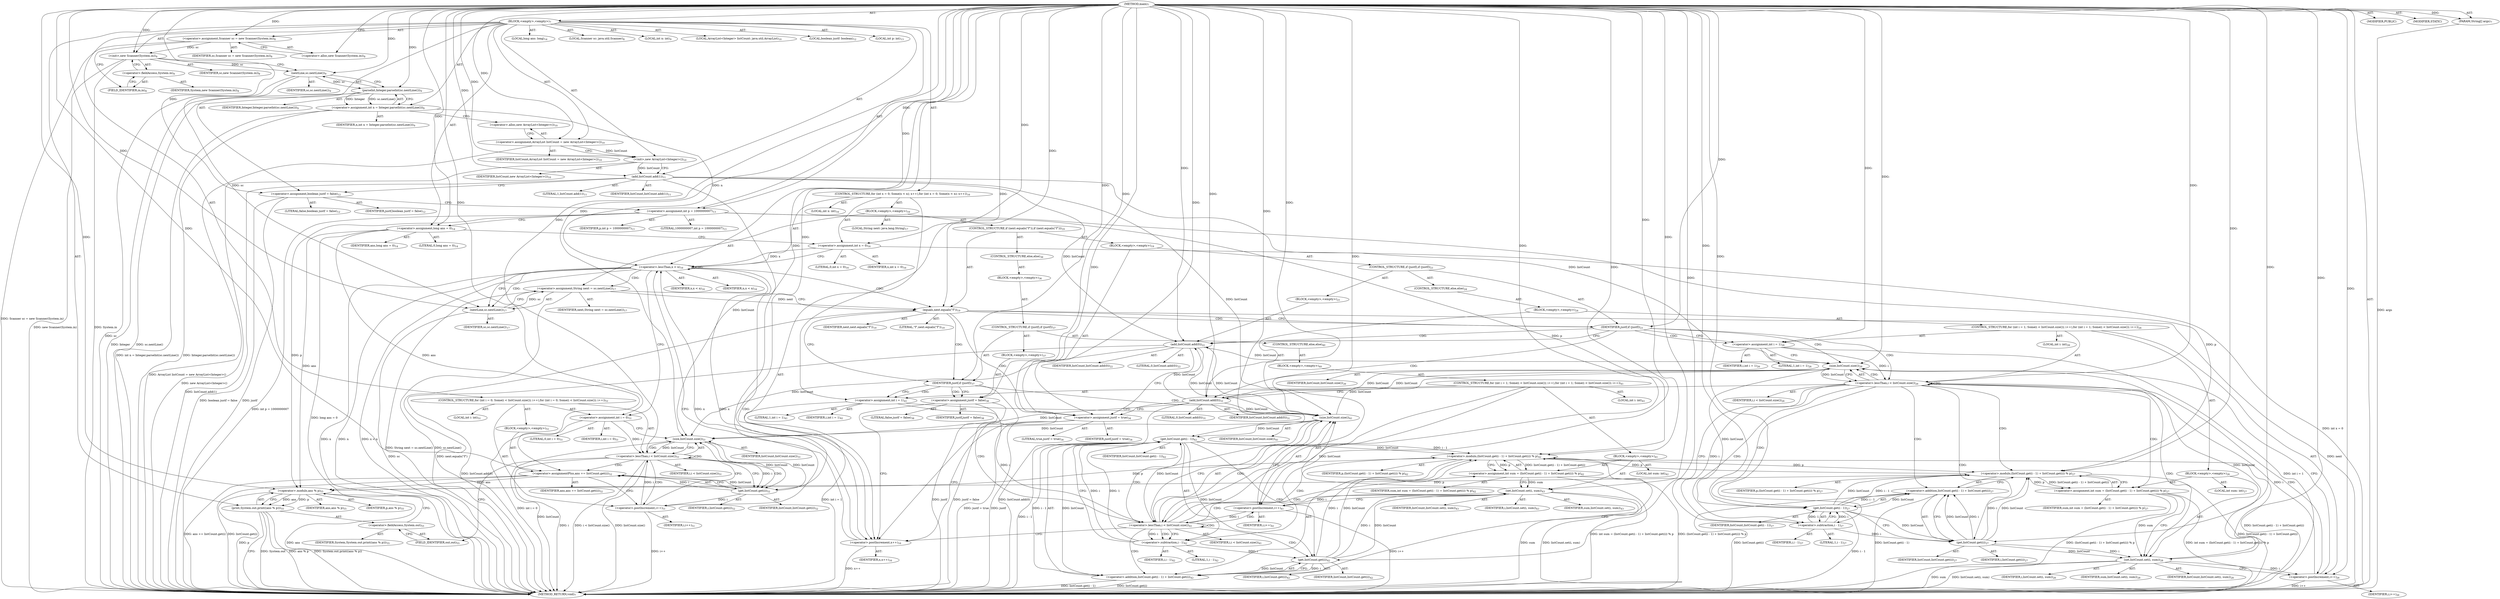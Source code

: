 digraph "main" {  
"21" [label = <(METHOD,main)<SUB>7</SUB>> ]
"22" [label = <(PARAM,String[] args)<SUB>7</SUB>> ]
"23" [label = <(BLOCK,&lt;empty&gt;,&lt;empty&gt;)<SUB>7</SUB>> ]
"4" [label = <(LOCAL,Scanner sc: java.util.Scanner)<SUB>8</SUB>> ]
"24" [label = <(&lt;operator&gt;.assignment,Scanner sc = new Scanner(System.in))<SUB>8</SUB>> ]
"25" [label = <(IDENTIFIER,sc,Scanner sc = new Scanner(System.in))<SUB>8</SUB>> ]
"26" [label = <(&lt;operator&gt;.alloc,new Scanner(System.in))<SUB>8</SUB>> ]
"27" [label = <(&lt;init&gt;,new Scanner(System.in))<SUB>8</SUB>> ]
"3" [label = <(IDENTIFIER,sc,new Scanner(System.in))<SUB>8</SUB>> ]
"28" [label = <(&lt;operator&gt;.fieldAccess,System.in)<SUB>8</SUB>> ]
"29" [label = <(IDENTIFIER,System,new Scanner(System.in))<SUB>8</SUB>> ]
"30" [label = <(FIELD_IDENTIFIER,in,in)<SUB>8</SUB>> ]
"31" [label = <(LOCAL,int n: int)<SUB>9</SUB>> ]
"32" [label = <(&lt;operator&gt;.assignment,int n = Integer.parseInt(sc.nextLine()))<SUB>9</SUB>> ]
"33" [label = <(IDENTIFIER,n,int n = Integer.parseInt(sc.nextLine()))<SUB>9</SUB>> ]
"34" [label = <(parseInt,Integer.parseInt(sc.nextLine()))<SUB>9</SUB>> ]
"35" [label = <(IDENTIFIER,Integer,Integer.parseInt(sc.nextLine()))<SUB>9</SUB>> ]
"36" [label = <(nextLine,sc.nextLine())<SUB>9</SUB>> ]
"37" [label = <(IDENTIFIER,sc,sc.nextLine())<SUB>9</SUB>> ]
"6" [label = <(LOCAL,ArrayList&lt;Integer&gt; listCount: java.util.ArrayList)<SUB>10</SUB>> ]
"38" [label = <(&lt;operator&gt;.assignment,ArrayList listCount = new ArrayList&lt;Integer&gt;())<SUB>10</SUB>> ]
"39" [label = <(IDENTIFIER,listCount,ArrayList listCount = new ArrayList&lt;Integer&gt;())<SUB>10</SUB>> ]
"40" [label = <(&lt;operator&gt;.alloc,new ArrayList&lt;Integer&gt;())<SUB>10</SUB>> ]
"41" [label = <(&lt;init&gt;,new ArrayList&lt;Integer&gt;())<SUB>10</SUB>> ]
"5" [label = <(IDENTIFIER,listCount,new ArrayList&lt;Integer&gt;())<SUB>10</SUB>> ]
"42" [label = <(add,listCount.add(1))<SUB>11</SUB>> ]
"43" [label = <(IDENTIFIER,listCount,listCount.add(1))<SUB>11</SUB>> ]
"44" [label = <(LITERAL,1,listCount.add(1))<SUB>11</SUB>> ]
"45" [label = <(LOCAL,boolean justf: boolean)<SUB>12</SUB>> ]
"46" [label = <(&lt;operator&gt;.assignment,boolean justf = false)<SUB>12</SUB>> ]
"47" [label = <(IDENTIFIER,justf,boolean justf = false)<SUB>12</SUB>> ]
"48" [label = <(LITERAL,false,boolean justf = false)<SUB>12</SUB>> ]
"49" [label = <(LOCAL,int p: int)<SUB>13</SUB>> ]
"50" [label = <(&lt;operator&gt;.assignment,int p = 1000000007)<SUB>13</SUB>> ]
"51" [label = <(IDENTIFIER,p,int p = 1000000007)<SUB>13</SUB>> ]
"52" [label = <(LITERAL,1000000007,int p = 1000000007)<SUB>13</SUB>> ]
"53" [label = <(LOCAL,long ans: long)<SUB>14</SUB>> ]
"54" [label = <(&lt;operator&gt;.assignment,long ans = 0)<SUB>14</SUB>> ]
"55" [label = <(IDENTIFIER,ans,long ans = 0)<SUB>14</SUB>> ]
"56" [label = <(LITERAL,0,long ans = 0)<SUB>14</SUB>> ]
"57" [label = <(CONTROL_STRUCTURE,for (int x = 0; Some(x &lt; n); x++),for (int x = 0; Some(x &lt; n); x++))<SUB>16</SUB>> ]
"58" [label = <(LOCAL,int x: int)<SUB>16</SUB>> ]
"59" [label = <(&lt;operator&gt;.assignment,int x = 0)<SUB>16</SUB>> ]
"60" [label = <(IDENTIFIER,x,int x = 0)<SUB>16</SUB>> ]
"61" [label = <(LITERAL,0,int x = 0)<SUB>16</SUB>> ]
"62" [label = <(&lt;operator&gt;.lessThan,x &lt; n)<SUB>16</SUB>> ]
"63" [label = <(IDENTIFIER,x,x &lt; n)<SUB>16</SUB>> ]
"64" [label = <(IDENTIFIER,n,x &lt; n)<SUB>16</SUB>> ]
"65" [label = <(&lt;operator&gt;.postIncrement,x++)<SUB>16</SUB>> ]
"66" [label = <(IDENTIFIER,x,x++)<SUB>16</SUB>> ]
"67" [label = <(BLOCK,&lt;empty&gt;,&lt;empty&gt;)<SUB>16</SUB>> ]
"68" [label = <(LOCAL,String next: java.lang.String)<SUB>17</SUB>> ]
"69" [label = <(&lt;operator&gt;.assignment,String next = sc.nextLine())<SUB>17</SUB>> ]
"70" [label = <(IDENTIFIER,next,String next = sc.nextLine())<SUB>17</SUB>> ]
"71" [label = <(nextLine,sc.nextLine())<SUB>17</SUB>> ]
"72" [label = <(IDENTIFIER,sc,sc.nextLine())<SUB>17</SUB>> ]
"73" [label = <(CONTROL_STRUCTURE,if (next.equals(&quot;f&quot;)),if (next.equals(&quot;f&quot;)))<SUB>19</SUB>> ]
"74" [label = <(equals,next.equals(&quot;f&quot;))<SUB>19</SUB>> ]
"75" [label = <(IDENTIFIER,next,next.equals(&quot;f&quot;))<SUB>19</SUB>> ]
"76" [label = <(LITERAL,&quot;f&quot;,next.equals(&quot;f&quot;))<SUB>19</SUB>> ]
"77" [label = <(BLOCK,&lt;empty&gt;,&lt;empty&gt;)<SUB>19</SUB>> ]
"78" [label = <(CONTROL_STRUCTURE,if (justf),if (justf))<SUB>21</SUB>> ]
"79" [label = <(IDENTIFIER,justf,if (justf))<SUB>21</SUB>> ]
"80" [label = <(BLOCK,&lt;empty&gt;,&lt;empty&gt;)<SUB>21</SUB>> ]
"81" [label = <(add,listCount.add(0))<SUB>22</SUB>> ]
"82" [label = <(IDENTIFIER,listCount,listCount.add(0))<SUB>22</SUB>> ]
"83" [label = <(LITERAL,0,listCount.add(0))<SUB>22</SUB>> ]
"84" [label = <(CONTROL_STRUCTURE,else,else)<SUB>24</SUB>> ]
"85" [label = <(BLOCK,&lt;empty&gt;,&lt;empty&gt;)<SUB>24</SUB>> ]
"86" [label = <(CONTROL_STRUCTURE,for (int i = 1; Some(i &lt; listCount.size()); i++),for (int i = 1; Some(i &lt; listCount.size()); i++))<SUB>26</SUB>> ]
"87" [label = <(LOCAL,int i: int)<SUB>26</SUB>> ]
"88" [label = <(&lt;operator&gt;.assignment,int i = 1)<SUB>26</SUB>> ]
"89" [label = <(IDENTIFIER,i,int i = 1)<SUB>26</SUB>> ]
"90" [label = <(LITERAL,1,int i = 1)<SUB>26</SUB>> ]
"91" [label = <(&lt;operator&gt;.lessThan,i &lt; listCount.size())<SUB>26</SUB>> ]
"92" [label = <(IDENTIFIER,i,i &lt; listCount.size())<SUB>26</SUB>> ]
"93" [label = <(size,listCount.size())<SUB>26</SUB>> ]
"94" [label = <(IDENTIFIER,listCount,listCount.size())<SUB>26</SUB>> ]
"95" [label = <(&lt;operator&gt;.postIncrement,i++)<SUB>26</SUB>> ]
"96" [label = <(IDENTIFIER,i,i++)<SUB>26</SUB>> ]
"97" [label = <(BLOCK,&lt;empty&gt;,&lt;empty&gt;)<SUB>26</SUB>> ]
"98" [label = <(LOCAL,int sum: int)<SUB>27</SUB>> ]
"99" [label = <(&lt;operator&gt;.assignment,int sum = (listCount.get(i - 1) + listCount.get(i)) % p)<SUB>27</SUB>> ]
"100" [label = <(IDENTIFIER,sum,int sum = (listCount.get(i - 1) + listCount.get(i)) % p)<SUB>27</SUB>> ]
"101" [label = <(&lt;operator&gt;.modulo,(listCount.get(i - 1) + listCount.get(i)) % p)<SUB>27</SUB>> ]
"102" [label = <(&lt;operator&gt;.addition,listCount.get(i - 1) + listCount.get(i))<SUB>27</SUB>> ]
"103" [label = <(get,listCount.get(i - 1))<SUB>27</SUB>> ]
"104" [label = <(IDENTIFIER,listCount,listCount.get(i - 1))<SUB>27</SUB>> ]
"105" [label = <(&lt;operator&gt;.subtraction,i - 1)<SUB>27</SUB>> ]
"106" [label = <(IDENTIFIER,i,i - 1)<SUB>27</SUB>> ]
"107" [label = <(LITERAL,1,i - 1)<SUB>27</SUB>> ]
"108" [label = <(get,listCount.get(i))<SUB>27</SUB>> ]
"109" [label = <(IDENTIFIER,listCount,listCount.get(i))<SUB>27</SUB>> ]
"110" [label = <(IDENTIFIER,i,listCount.get(i))<SUB>27</SUB>> ]
"111" [label = <(IDENTIFIER,p,(listCount.get(i - 1) + listCount.get(i)) % p)<SUB>27</SUB>> ]
"112" [label = <(set,listCount.set(i, sum))<SUB>28</SUB>> ]
"113" [label = <(IDENTIFIER,listCount,listCount.set(i, sum))<SUB>28</SUB>> ]
"114" [label = <(IDENTIFIER,i,listCount.set(i, sum))<SUB>28</SUB>> ]
"115" [label = <(IDENTIFIER,sum,listCount.set(i, sum))<SUB>28</SUB>> ]
"116" [label = <(add,listCount.add(0))<SUB>31</SUB>> ]
"117" [label = <(IDENTIFIER,listCount,listCount.add(0))<SUB>31</SUB>> ]
"118" [label = <(LITERAL,0,listCount.add(0))<SUB>31</SUB>> ]
"119" [label = <(&lt;operator&gt;.assignment,justf = true)<SUB>34</SUB>> ]
"120" [label = <(IDENTIFIER,justf,justf = true)<SUB>34</SUB>> ]
"121" [label = <(LITERAL,true,justf = true)<SUB>34</SUB>> ]
"122" [label = <(CONTROL_STRUCTURE,else,else)<SUB>36</SUB>> ]
"123" [label = <(BLOCK,&lt;empty&gt;,&lt;empty&gt;)<SUB>36</SUB>> ]
"124" [label = <(CONTROL_STRUCTURE,if (justf),if (justf))<SUB>37</SUB>> ]
"125" [label = <(IDENTIFIER,justf,if (justf))<SUB>37</SUB>> ]
"126" [label = <(BLOCK,&lt;empty&gt;,&lt;empty&gt;)<SUB>37</SUB>> ]
"127" [label = <(&lt;operator&gt;.assignment,justf = false)<SUB>38</SUB>> ]
"128" [label = <(IDENTIFIER,justf,justf = false)<SUB>38</SUB>> ]
"129" [label = <(LITERAL,false,justf = false)<SUB>38</SUB>> ]
"130" [label = <(CONTROL_STRUCTURE,else,else)<SUB>40</SUB>> ]
"131" [label = <(BLOCK,&lt;empty&gt;,&lt;empty&gt;)<SUB>40</SUB>> ]
"132" [label = <(CONTROL_STRUCTURE,for (int i = 1; Some(i &lt; listCount.size()); i++),for (int i = 1; Some(i &lt; listCount.size()); i++))<SUB>41</SUB>> ]
"133" [label = <(LOCAL,int i: int)<SUB>41</SUB>> ]
"134" [label = <(&lt;operator&gt;.assignment,int i = 1)<SUB>41</SUB>> ]
"135" [label = <(IDENTIFIER,i,int i = 1)<SUB>41</SUB>> ]
"136" [label = <(LITERAL,1,int i = 1)<SUB>41</SUB>> ]
"137" [label = <(&lt;operator&gt;.lessThan,i &lt; listCount.size())<SUB>41</SUB>> ]
"138" [label = <(IDENTIFIER,i,i &lt; listCount.size())<SUB>41</SUB>> ]
"139" [label = <(size,listCount.size())<SUB>41</SUB>> ]
"140" [label = <(IDENTIFIER,listCount,listCount.size())<SUB>41</SUB>> ]
"141" [label = <(&lt;operator&gt;.postIncrement,i++)<SUB>41</SUB>> ]
"142" [label = <(IDENTIFIER,i,i++)<SUB>41</SUB>> ]
"143" [label = <(BLOCK,&lt;empty&gt;,&lt;empty&gt;)<SUB>41</SUB>> ]
"144" [label = <(LOCAL,int sum: int)<SUB>42</SUB>> ]
"145" [label = <(&lt;operator&gt;.assignment,int sum = (listCount.get(i - 1) + listCount.get(i)) % p)<SUB>42</SUB>> ]
"146" [label = <(IDENTIFIER,sum,int sum = (listCount.get(i - 1) + listCount.get(i)) % p)<SUB>42</SUB>> ]
"147" [label = <(&lt;operator&gt;.modulo,(listCount.get(i - 1) + listCount.get(i)) % p)<SUB>42</SUB>> ]
"148" [label = <(&lt;operator&gt;.addition,listCount.get(i - 1) + listCount.get(i))<SUB>42</SUB>> ]
"149" [label = <(get,listCount.get(i - 1))<SUB>42</SUB>> ]
"150" [label = <(IDENTIFIER,listCount,listCount.get(i - 1))<SUB>42</SUB>> ]
"151" [label = <(&lt;operator&gt;.subtraction,i - 1)<SUB>42</SUB>> ]
"152" [label = <(IDENTIFIER,i,i - 1)<SUB>42</SUB>> ]
"153" [label = <(LITERAL,1,i - 1)<SUB>42</SUB>> ]
"154" [label = <(get,listCount.get(i))<SUB>42</SUB>> ]
"155" [label = <(IDENTIFIER,listCount,listCount.get(i))<SUB>42</SUB>> ]
"156" [label = <(IDENTIFIER,i,listCount.get(i))<SUB>42</SUB>> ]
"157" [label = <(IDENTIFIER,p,(listCount.get(i - 1) + listCount.get(i)) % p)<SUB>42</SUB>> ]
"158" [label = <(set,listCount.set(i, sum))<SUB>43</SUB>> ]
"159" [label = <(IDENTIFIER,listCount,listCount.set(i, sum))<SUB>43</SUB>> ]
"160" [label = <(IDENTIFIER,i,listCount.set(i, sum))<SUB>43</SUB>> ]
"161" [label = <(IDENTIFIER,sum,listCount.set(i, sum))<SUB>43</SUB>> ]
"162" [label = <(CONTROL_STRUCTURE,for (int i = 0; Some(i &lt; listCount.size()); i++),for (int i = 0; Some(i &lt; listCount.size()); i++))<SUB>51</SUB>> ]
"163" [label = <(LOCAL,int i: int)<SUB>51</SUB>> ]
"164" [label = <(&lt;operator&gt;.assignment,int i = 0)<SUB>51</SUB>> ]
"165" [label = <(IDENTIFIER,i,int i = 0)<SUB>51</SUB>> ]
"166" [label = <(LITERAL,0,int i = 0)<SUB>51</SUB>> ]
"167" [label = <(&lt;operator&gt;.lessThan,i &lt; listCount.size())<SUB>51</SUB>> ]
"168" [label = <(IDENTIFIER,i,i &lt; listCount.size())<SUB>51</SUB>> ]
"169" [label = <(size,listCount.size())<SUB>51</SUB>> ]
"170" [label = <(IDENTIFIER,listCount,listCount.size())<SUB>51</SUB>> ]
"171" [label = <(&lt;operator&gt;.postIncrement,i++)<SUB>51</SUB>> ]
"172" [label = <(IDENTIFIER,i,i++)<SUB>51</SUB>> ]
"173" [label = <(BLOCK,&lt;empty&gt;,&lt;empty&gt;)<SUB>51</SUB>> ]
"174" [label = <(&lt;operator&gt;.assignmentPlus,ans += listCount.get(i))<SUB>52</SUB>> ]
"175" [label = <(IDENTIFIER,ans,ans += listCount.get(i))<SUB>52</SUB>> ]
"176" [label = <(get,listCount.get(i))<SUB>52</SUB>> ]
"177" [label = <(IDENTIFIER,listCount,listCount.get(i))<SUB>52</SUB>> ]
"178" [label = <(IDENTIFIER,i,listCount.get(i))<SUB>52</SUB>> ]
"179" [label = <(print,System.out.print((ans % p)))<SUB>55</SUB>> ]
"180" [label = <(&lt;operator&gt;.fieldAccess,System.out)<SUB>55</SUB>> ]
"181" [label = <(IDENTIFIER,System,System.out.print((ans % p)))<SUB>55</SUB>> ]
"182" [label = <(FIELD_IDENTIFIER,out,out)<SUB>55</SUB>> ]
"183" [label = <(&lt;operator&gt;.modulo,ans % p)<SUB>55</SUB>> ]
"184" [label = <(IDENTIFIER,ans,ans % p)<SUB>55</SUB>> ]
"185" [label = <(IDENTIFIER,p,ans % p)<SUB>55</SUB>> ]
"186" [label = <(MODIFIER,PUBLIC)> ]
"187" [label = <(MODIFIER,STATIC)> ]
"188" [label = <(METHOD_RETURN,void)<SUB>7</SUB>> ]
  "21" -> "22"  [ label = "AST: "] 
  "21" -> "23"  [ label = "AST: "] 
  "21" -> "186"  [ label = "AST: "] 
  "21" -> "187"  [ label = "AST: "] 
  "21" -> "188"  [ label = "AST: "] 
  "23" -> "4"  [ label = "AST: "] 
  "23" -> "24"  [ label = "AST: "] 
  "23" -> "27"  [ label = "AST: "] 
  "23" -> "31"  [ label = "AST: "] 
  "23" -> "32"  [ label = "AST: "] 
  "23" -> "6"  [ label = "AST: "] 
  "23" -> "38"  [ label = "AST: "] 
  "23" -> "41"  [ label = "AST: "] 
  "23" -> "42"  [ label = "AST: "] 
  "23" -> "45"  [ label = "AST: "] 
  "23" -> "46"  [ label = "AST: "] 
  "23" -> "49"  [ label = "AST: "] 
  "23" -> "50"  [ label = "AST: "] 
  "23" -> "53"  [ label = "AST: "] 
  "23" -> "54"  [ label = "AST: "] 
  "23" -> "57"  [ label = "AST: "] 
  "23" -> "162"  [ label = "AST: "] 
  "23" -> "179"  [ label = "AST: "] 
  "24" -> "25"  [ label = "AST: "] 
  "24" -> "26"  [ label = "AST: "] 
  "27" -> "3"  [ label = "AST: "] 
  "27" -> "28"  [ label = "AST: "] 
  "28" -> "29"  [ label = "AST: "] 
  "28" -> "30"  [ label = "AST: "] 
  "32" -> "33"  [ label = "AST: "] 
  "32" -> "34"  [ label = "AST: "] 
  "34" -> "35"  [ label = "AST: "] 
  "34" -> "36"  [ label = "AST: "] 
  "36" -> "37"  [ label = "AST: "] 
  "38" -> "39"  [ label = "AST: "] 
  "38" -> "40"  [ label = "AST: "] 
  "41" -> "5"  [ label = "AST: "] 
  "42" -> "43"  [ label = "AST: "] 
  "42" -> "44"  [ label = "AST: "] 
  "46" -> "47"  [ label = "AST: "] 
  "46" -> "48"  [ label = "AST: "] 
  "50" -> "51"  [ label = "AST: "] 
  "50" -> "52"  [ label = "AST: "] 
  "54" -> "55"  [ label = "AST: "] 
  "54" -> "56"  [ label = "AST: "] 
  "57" -> "58"  [ label = "AST: "] 
  "57" -> "59"  [ label = "AST: "] 
  "57" -> "62"  [ label = "AST: "] 
  "57" -> "65"  [ label = "AST: "] 
  "57" -> "67"  [ label = "AST: "] 
  "59" -> "60"  [ label = "AST: "] 
  "59" -> "61"  [ label = "AST: "] 
  "62" -> "63"  [ label = "AST: "] 
  "62" -> "64"  [ label = "AST: "] 
  "65" -> "66"  [ label = "AST: "] 
  "67" -> "68"  [ label = "AST: "] 
  "67" -> "69"  [ label = "AST: "] 
  "67" -> "73"  [ label = "AST: "] 
  "69" -> "70"  [ label = "AST: "] 
  "69" -> "71"  [ label = "AST: "] 
  "71" -> "72"  [ label = "AST: "] 
  "73" -> "74"  [ label = "AST: "] 
  "73" -> "77"  [ label = "AST: "] 
  "73" -> "122"  [ label = "AST: "] 
  "74" -> "75"  [ label = "AST: "] 
  "74" -> "76"  [ label = "AST: "] 
  "77" -> "78"  [ label = "AST: "] 
  "77" -> "119"  [ label = "AST: "] 
  "78" -> "79"  [ label = "AST: "] 
  "78" -> "80"  [ label = "AST: "] 
  "78" -> "84"  [ label = "AST: "] 
  "80" -> "81"  [ label = "AST: "] 
  "81" -> "82"  [ label = "AST: "] 
  "81" -> "83"  [ label = "AST: "] 
  "84" -> "85"  [ label = "AST: "] 
  "85" -> "86"  [ label = "AST: "] 
  "85" -> "116"  [ label = "AST: "] 
  "86" -> "87"  [ label = "AST: "] 
  "86" -> "88"  [ label = "AST: "] 
  "86" -> "91"  [ label = "AST: "] 
  "86" -> "95"  [ label = "AST: "] 
  "86" -> "97"  [ label = "AST: "] 
  "88" -> "89"  [ label = "AST: "] 
  "88" -> "90"  [ label = "AST: "] 
  "91" -> "92"  [ label = "AST: "] 
  "91" -> "93"  [ label = "AST: "] 
  "93" -> "94"  [ label = "AST: "] 
  "95" -> "96"  [ label = "AST: "] 
  "97" -> "98"  [ label = "AST: "] 
  "97" -> "99"  [ label = "AST: "] 
  "97" -> "112"  [ label = "AST: "] 
  "99" -> "100"  [ label = "AST: "] 
  "99" -> "101"  [ label = "AST: "] 
  "101" -> "102"  [ label = "AST: "] 
  "101" -> "111"  [ label = "AST: "] 
  "102" -> "103"  [ label = "AST: "] 
  "102" -> "108"  [ label = "AST: "] 
  "103" -> "104"  [ label = "AST: "] 
  "103" -> "105"  [ label = "AST: "] 
  "105" -> "106"  [ label = "AST: "] 
  "105" -> "107"  [ label = "AST: "] 
  "108" -> "109"  [ label = "AST: "] 
  "108" -> "110"  [ label = "AST: "] 
  "112" -> "113"  [ label = "AST: "] 
  "112" -> "114"  [ label = "AST: "] 
  "112" -> "115"  [ label = "AST: "] 
  "116" -> "117"  [ label = "AST: "] 
  "116" -> "118"  [ label = "AST: "] 
  "119" -> "120"  [ label = "AST: "] 
  "119" -> "121"  [ label = "AST: "] 
  "122" -> "123"  [ label = "AST: "] 
  "123" -> "124"  [ label = "AST: "] 
  "124" -> "125"  [ label = "AST: "] 
  "124" -> "126"  [ label = "AST: "] 
  "124" -> "130"  [ label = "AST: "] 
  "126" -> "127"  [ label = "AST: "] 
  "127" -> "128"  [ label = "AST: "] 
  "127" -> "129"  [ label = "AST: "] 
  "130" -> "131"  [ label = "AST: "] 
  "131" -> "132"  [ label = "AST: "] 
  "132" -> "133"  [ label = "AST: "] 
  "132" -> "134"  [ label = "AST: "] 
  "132" -> "137"  [ label = "AST: "] 
  "132" -> "141"  [ label = "AST: "] 
  "132" -> "143"  [ label = "AST: "] 
  "134" -> "135"  [ label = "AST: "] 
  "134" -> "136"  [ label = "AST: "] 
  "137" -> "138"  [ label = "AST: "] 
  "137" -> "139"  [ label = "AST: "] 
  "139" -> "140"  [ label = "AST: "] 
  "141" -> "142"  [ label = "AST: "] 
  "143" -> "144"  [ label = "AST: "] 
  "143" -> "145"  [ label = "AST: "] 
  "143" -> "158"  [ label = "AST: "] 
  "145" -> "146"  [ label = "AST: "] 
  "145" -> "147"  [ label = "AST: "] 
  "147" -> "148"  [ label = "AST: "] 
  "147" -> "157"  [ label = "AST: "] 
  "148" -> "149"  [ label = "AST: "] 
  "148" -> "154"  [ label = "AST: "] 
  "149" -> "150"  [ label = "AST: "] 
  "149" -> "151"  [ label = "AST: "] 
  "151" -> "152"  [ label = "AST: "] 
  "151" -> "153"  [ label = "AST: "] 
  "154" -> "155"  [ label = "AST: "] 
  "154" -> "156"  [ label = "AST: "] 
  "158" -> "159"  [ label = "AST: "] 
  "158" -> "160"  [ label = "AST: "] 
  "158" -> "161"  [ label = "AST: "] 
  "162" -> "163"  [ label = "AST: "] 
  "162" -> "164"  [ label = "AST: "] 
  "162" -> "167"  [ label = "AST: "] 
  "162" -> "171"  [ label = "AST: "] 
  "162" -> "173"  [ label = "AST: "] 
  "164" -> "165"  [ label = "AST: "] 
  "164" -> "166"  [ label = "AST: "] 
  "167" -> "168"  [ label = "AST: "] 
  "167" -> "169"  [ label = "AST: "] 
  "169" -> "170"  [ label = "AST: "] 
  "171" -> "172"  [ label = "AST: "] 
  "173" -> "174"  [ label = "AST: "] 
  "174" -> "175"  [ label = "AST: "] 
  "174" -> "176"  [ label = "AST: "] 
  "176" -> "177"  [ label = "AST: "] 
  "176" -> "178"  [ label = "AST: "] 
  "179" -> "180"  [ label = "AST: "] 
  "179" -> "183"  [ label = "AST: "] 
  "180" -> "181"  [ label = "AST: "] 
  "180" -> "182"  [ label = "AST: "] 
  "183" -> "184"  [ label = "AST: "] 
  "183" -> "185"  [ label = "AST: "] 
  "24" -> "30"  [ label = "CFG: "] 
  "27" -> "36"  [ label = "CFG: "] 
  "32" -> "40"  [ label = "CFG: "] 
  "38" -> "41"  [ label = "CFG: "] 
  "41" -> "42"  [ label = "CFG: "] 
  "42" -> "46"  [ label = "CFG: "] 
  "46" -> "50"  [ label = "CFG: "] 
  "50" -> "54"  [ label = "CFG: "] 
  "54" -> "59"  [ label = "CFG: "] 
  "179" -> "188"  [ label = "CFG: "] 
  "26" -> "24"  [ label = "CFG: "] 
  "28" -> "27"  [ label = "CFG: "] 
  "34" -> "32"  [ label = "CFG: "] 
  "40" -> "38"  [ label = "CFG: "] 
  "59" -> "62"  [ label = "CFG: "] 
  "62" -> "71"  [ label = "CFG: "] 
  "62" -> "164"  [ label = "CFG: "] 
  "65" -> "62"  [ label = "CFG: "] 
  "164" -> "169"  [ label = "CFG: "] 
  "167" -> "176"  [ label = "CFG: "] 
  "167" -> "182"  [ label = "CFG: "] 
  "171" -> "169"  [ label = "CFG: "] 
  "180" -> "183"  [ label = "CFG: "] 
  "183" -> "179"  [ label = "CFG: "] 
  "30" -> "28"  [ label = "CFG: "] 
  "36" -> "34"  [ label = "CFG: "] 
  "69" -> "74"  [ label = "CFG: "] 
  "169" -> "167"  [ label = "CFG: "] 
  "174" -> "171"  [ label = "CFG: "] 
  "182" -> "180"  [ label = "CFG: "] 
  "71" -> "69"  [ label = "CFG: "] 
  "74" -> "79"  [ label = "CFG: "] 
  "74" -> "125"  [ label = "CFG: "] 
  "176" -> "174"  [ label = "CFG: "] 
  "119" -> "65"  [ label = "CFG: "] 
  "79" -> "81"  [ label = "CFG: "] 
  "79" -> "88"  [ label = "CFG: "] 
  "81" -> "119"  [ label = "CFG: "] 
  "125" -> "127"  [ label = "CFG: "] 
  "125" -> "134"  [ label = "CFG: "] 
  "116" -> "119"  [ label = "CFG: "] 
  "127" -> "65"  [ label = "CFG: "] 
  "88" -> "93"  [ label = "CFG: "] 
  "91" -> "105"  [ label = "CFG: "] 
  "91" -> "116"  [ label = "CFG: "] 
  "95" -> "93"  [ label = "CFG: "] 
  "93" -> "91"  [ label = "CFG: "] 
  "99" -> "112"  [ label = "CFG: "] 
  "112" -> "95"  [ label = "CFG: "] 
  "134" -> "139"  [ label = "CFG: "] 
  "137" -> "151"  [ label = "CFG: "] 
  "137" -> "65"  [ label = "CFG: "] 
  "141" -> "139"  [ label = "CFG: "] 
  "101" -> "99"  [ label = "CFG: "] 
  "139" -> "137"  [ label = "CFG: "] 
  "145" -> "158"  [ label = "CFG: "] 
  "158" -> "141"  [ label = "CFG: "] 
  "102" -> "101"  [ label = "CFG: "] 
  "147" -> "145"  [ label = "CFG: "] 
  "103" -> "108"  [ label = "CFG: "] 
  "108" -> "102"  [ label = "CFG: "] 
  "148" -> "147"  [ label = "CFG: "] 
  "105" -> "103"  [ label = "CFG: "] 
  "149" -> "154"  [ label = "CFG: "] 
  "154" -> "148"  [ label = "CFG: "] 
  "151" -> "149"  [ label = "CFG: "] 
  "21" -> "26"  [ label = "CFG: "] 
  "22" -> "188"  [ label = "DDG: args"] 
  "24" -> "188"  [ label = "DDG: Scanner sc = new Scanner(System.in)"] 
  "27" -> "188"  [ label = "DDG: System.in"] 
  "27" -> "188"  [ label = "DDG: new Scanner(System.in)"] 
  "36" -> "188"  [ label = "DDG: sc"] 
  "34" -> "188"  [ label = "DDG: sc.nextLine()"] 
  "32" -> "188"  [ label = "DDG: Integer.parseInt(sc.nextLine())"] 
  "32" -> "188"  [ label = "DDG: int n = Integer.parseInt(sc.nextLine())"] 
  "38" -> "188"  [ label = "DDG: ArrayList listCount = new ArrayList&lt;Integer&gt;()"] 
  "41" -> "188"  [ label = "DDG: new ArrayList&lt;Integer&gt;()"] 
  "42" -> "188"  [ label = "DDG: listCount.add(1)"] 
  "46" -> "188"  [ label = "DDG: justf"] 
  "46" -> "188"  [ label = "DDG: boolean justf = false"] 
  "50" -> "188"  [ label = "DDG: int p = 1000000007"] 
  "54" -> "188"  [ label = "DDG: long ans = 0"] 
  "59" -> "188"  [ label = "DDG: int x = 0"] 
  "62" -> "188"  [ label = "DDG: x"] 
  "62" -> "188"  [ label = "DDG: n"] 
  "62" -> "188"  [ label = "DDG: x &lt; n"] 
  "164" -> "188"  [ label = "DDG: int i = 0"] 
  "167" -> "188"  [ label = "DDG: i"] 
  "169" -> "188"  [ label = "DDG: listCount"] 
  "167" -> "188"  [ label = "DDG: listCount.size()"] 
  "167" -> "188"  [ label = "DDG: i &lt; listCount.size()"] 
  "179" -> "188"  [ label = "DDG: System.out"] 
  "183" -> "188"  [ label = "DDG: ans"] 
  "183" -> "188"  [ label = "DDG: p"] 
  "179" -> "188"  [ label = "DDG: ans % p"] 
  "179" -> "188"  [ label = "DDG: System.out.print((ans % p))"] 
  "174" -> "188"  [ label = "DDG: listCount.get(i)"] 
  "174" -> "188"  [ label = "DDG: ans += listCount.get(i)"] 
  "171" -> "188"  [ label = "DDG: i++"] 
  "71" -> "188"  [ label = "DDG: sc"] 
  "69" -> "188"  [ label = "DDG: sc.nextLine()"] 
  "69" -> "188"  [ label = "DDG: String next = sc.nextLine()"] 
  "74" -> "188"  [ label = "DDG: next"] 
  "74" -> "188"  [ label = "DDG: next.equals(&quot;f&quot;)"] 
  "134" -> "188"  [ label = "DDG: int i = 1"] 
  "149" -> "188"  [ label = "DDG: i - 1"] 
  "148" -> "188"  [ label = "DDG: listCount.get(i - 1)"] 
  "148" -> "188"  [ label = "DDG: listCount.get(i)"] 
  "147" -> "188"  [ label = "DDG: listCount.get(i - 1) + listCount.get(i)"] 
  "145" -> "188"  [ label = "DDG: (listCount.get(i - 1) + listCount.get(i)) % p"] 
  "145" -> "188"  [ label = "DDG: int sum = (listCount.get(i - 1) + listCount.get(i)) % p"] 
  "158" -> "188"  [ label = "DDG: sum"] 
  "158" -> "188"  [ label = "DDG: listCount.set(i, sum)"] 
  "141" -> "188"  [ label = "DDG: i++"] 
  "127" -> "188"  [ label = "DDG: justf"] 
  "127" -> "188"  [ label = "DDG: justf = false"] 
  "88" -> "188"  [ label = "DDG: int i = 1"] 
  "116" -> "188"  [ label = "DDG: listCount.add(0)"] 
  "103" -> "188"  [ label = "DDG: i - 1"] 
  "102" -> "188"  [ label = "DDG: listCount.get(i - 1)"] 
  "102" -> "188"  [ label = "DDG: listCount.get(i)"] 
  "101" -> "188"  [ label = "DDG: listCount.get(i - 1) + listCount.get(i)"] 
  "99" -> "188"  [ label = "DDG: (listCount.get(i - 1) + listCount.get(i)) % p"] 
  "99" -> "188"  [ label = "DDG: int sum = (listCount.get(i - 1) + listCount.get(i)) % p"] 
  "112" -> "188"  [ label = "DDG: sum"] 
  "112" -> "188"  [ label = "DDG: listCount.set(i, sum)"] 
  "95" -> "188"  [ label = "DDG: i++"] 
  "81" -> "188"  [ label = "DDG: listCount.add(0)"] 
  "119" -> "188"  [ label = "DDG: justf"] 
  "119" -> "188"  [ label = "DDG: justf = true"] 
  "65" -> "188"  [ label = "DDG: x++"] 
  "34" -> "188"  [ label = "DDG: Integer"] 
  "21" -> "22"  [ label = "DDG: "] 
  "21" -> "24"  [ label = "DDG: "] 
  "34" -> "32"  [ label = "DDG: Integer"] 
  "34" -> "32"  [ label = "DDG: sc.nextLine()"] 
  "21" -> "38"  [ label = "DDG: "] 
  "21" -> "46"  [ label = "DDG: "] 
  "21" -> "50"  [ label = "DDG: "] 
  "21" -> "54"  [ label = "DDG: "] 
  "24" -> "27"  [ label = "DDG: sc"] 
  "21" -> "27"  [ label = "DDG: "] 
  "38" -> "41"  [ label = "DDG: listCount"] 
  "21" -> "41"  [ label = "DDG: "] 
  "41" -> "42"  [ label = "DDG: listCount"] 
  "21" -> "42"  [ label = "DDG: "] 
  "21" -> "59"  [ label = "DDG: "] 
  "21" -> "164"  [ label = "DDG: "] 
  "183" -> "179"  [ label = "DDG: ans"] 
  "183" -> "179"  [ label = "DDG: p"] 
  "21" -> "34"  [ label = "DDG: "] 
  "36" -> "34"  [ label = "DDG: sc"] 
  "59" -> "62"  [ label = "DDG: x"] 
  "65" -> "62"  [ label = "DDG: x"] 
  "21" -> "62"  [ label = "DDG: "] 
  "32" -> "62"  [ label = "DDG: n"] 
  "62" -> "65"  [ label = "DDG: x"] 
  "21" -> "65"  [ label = "DDG: "] 
  "71" -> "69"  [ label = "DDG: sc"] 
  "164" -> "167"  [ label = "DDG: i"] 
  "171" -> "167"  [ label = "DDG: i"] 
  "21" -> "167"  [ label = "DDG: "] 
  "169" -> "167"  [ label = "DDG: listCount"] 
  "176" -> "171"  [ label = "DDG: i"] 
  "21" -> "171"  [ label = "DDG: "] 
  "176" -> "174"  [ label = "DDG: listCount"] 
  "176" -> "174"  [ label = "DDG: i"] 
  "54" -> "183"  [ label = "DDG: ans"] 
  "174" -> "183"  [ label = "DDG: ans"] 
  "21" -> "183"  [ label = "DDG: "] 
  "50" -> "183"  [ label = "DDG: p"] 
  "147" -> "183"  [ label = "DDG: p"] 
  "101" -> "183"  [ label = "DDG: p"] 
  "27" -> "36"  [ label = "DDG: sc"] 
  "21" -> "36"  [ label = "DDG: "] 
  "42" -> "169"  [ label = "DDG: listCount"] 
  "176" -> "169"  [ label = "DDG: listCount"] 
  "139" -> "169"  [ label = "DDG: listCount"] 
  "116" -> "169"  [ label = "DDG: listCount"] 
  "81" -> "169"  [ label = "DDG: listCount"] 
  "21" -> "169"  [ label = "DDG: "] 
  "54" -> "174"  [ label = "DDG: ans"] 
  "21" -> "174"  [ label = "DDG: "] 
  "36" -> "71"  [ label = "DDG: sc"] 
  "21" -> "71"  [ label = "DDG: "] 
  "69" -> "74"  [ label = "DDG: next"] 
  "21" -> "74"  [ label = "DDG: "] 
  "21" -> "119"  [ label = "DDG: "] 
  "169" -> "176"  [ label = "DDG: listCount"] 
  "21" -> "176"  [ label = "DDG: "] 
  "167" -> "176"  [ label = "DDG: i"] 
  "21" -> "79"  [ label = "DDG: "] 
  "21" -> "125"  [ label = "DDG: "] 
  "42" -> "81"  [ label = "DDG: listCount"] 
  "139" -> "81"  [ label = "DDG: listCount"] 
  "116" -> "81"  [ label = "DDG: listCount"] 
  "21" -> "81"  [ label = "DDG: "] 
  "21" -> "127"  [ label = "DDG: "] 
  "21" -> "88"  [ label = "DDG: "] 
  "93" -> "116"  [ label = "DDG: listCount"] 
  "21" -> "116"  [ label = "DDG: "] 
  "88" -> "91"  [ label = "DDG: i"] 
  "95" -> "91"  [ label = "DDG: i"] 
  "21" -> "91"  [ label = "DDG: "] 
  "93" -> "91"  [ label = "DDG: listCount"] 
  "112" -> "95"  [ label = "DDG: i"] 
  "21" -> "95"  [ label = "DDG: "] 
  "101" -> "99"  [ label = "DDG: listCount.get(i - 1) + listCount.get(i)"] 
  "101" -> "99"  [ label = "DDG: p"] 
  "21" -> "134"  [ label = "DDG: "] 
  "42" -> "93"  [ label = "DDG: listCount"] 
  "139" -> "93"  [ label = "DDG: listCount"] 
  "116" -> "93"  [ label = "DDG: listCount"] 
  "112" -> "93"  [ label = "DDG: listCount"] 
  "81" -> "93"  [ label = "DDG: listCount"] 
  "21" -> "93"  [ label = "DDG: "] 
  "108" -> "112"  [ label = "DDG: listCount"] 
  "21" -> "112"  [ label = "DDG: "] 
  "108" -> "112"  [ label = "DDG: i"] 
  "99" -> "112"  [ label = "DDG: sum"] 
  "134" -> "137"  [ label = "DDG: i"] 
  "141" -> "137"  [ label = "DDG: i"] 
  "21" -> "137"  [ label = "DDG: "] 
  "139" -> "137"  [ label = "DDG: listCount"] 
  "158" -> "141"  [ label = "DDG: i"] 
  "21" -> "141"  [ label = "DDG: "] 
  "147" -> "145"  [ label = "DDG: listCount.get(i - 1) + listCount.get(i)"] 
  "147" -> "145"  [ label = "DDG: p"] 
  "103" -> "101"  [ label = "DDG: listCount"] 
  "103" -> "101"  [ label = "DDG: i - 1"] 
  "108" -> "101"  [ label = "DDG: listCount"] 
  "108" -> "101"  [ label = "DDG: i"] 
  "50" -> "101"  [ label = "DDG: p"] 
  "147" -> "101"  [ label = "DDG: p"] 
  "21" -> "101"  [ label = "DDG: "] 
  "42" -> "139"  [ label = "DDG: listCount"] 
  "158" -> "139"  [ label = "DDG: listCount"] 
  "116" -> "139"  [ label = "DDG: listCount"] 
  "81" -> "139"  [ label = "DDG: listCount"] 
  "21" -> "139"  [ label = "DDG: "] 
  "154" -> "158"  [ label = "DDG: listCount"] 
  "21" -> "158"  [ label = "DDG: "] 
  "154" -> "158"  [ label = "DDG: i"] 
  "145" -> "158"  [ label = "DDG: sum"] 
  "103" -> "102"  [ label = "DDG: listCount"] 
  "103" -> "102"  [ label = "DDG: i - 1"] 
  "108" -> "102"  [ label = "DDG: listCount"] 
  "108" -> "102"  [ label = "DDG: i"] 
  "149" -> "147"  [ label = "DDG: listCount"] 
  "149" -> "147"  [ label = "DDG: i - 1"] 
  "154" -> "147"  [ label = "DDG: listCount"] 
  "154" -> "147"  [ label = "DDG: i"] 
  "50" -> "147"  [ label = "DDG: p"] 
  "101" -> "147"  [ label = "DDG: p"] 
  "21" -> "147"  [ label = "DDG: "] 
  "93" -> "103"  [ label = "DDG: listCount"] 
  "21" -> "103"  [ label = "DDG: "] 
  "105" -> "103"  [ label = "DDG: i"] 
  "105" -> "103"  [ label = "DDG: 1"] 
  "103" -> "108"  [ label = "DDG: listCount"] 
  "21" -> "108"  [ label = "DDG: "] 
  "105" -> "108"  [ label = "DDG: i"] 
  "149" -> "148"  [ label = "DDG: listCount"] 
  "149" -> "148"  [ label = "DDG: i - 1"] 
  "154" -> "148"  [ label = "DDG: listCount"] 
  "154" -> "148"  [ label = "DDG: i"] 
  "91" -> "105"  [ label = "DDG: i"] 
  "21" -> "105"  [ label = "DDG: "] 
  "139" -> "149"  [ label = "DDG: listCount"] 
  "21" -> "149"  [ label = "DDG: "] 
  "151" -> "149"  [ label = "DDG: i"] 
  "151" -> "149"  [ label = "DDG: 1"] 
  "149" -> "154"  [ label = "DDG: listCount"] 
  "21" -> "154"  [ label = "DDG: "] 
  "151" -> "154"  [ label = "DDG: i"] 
  "137" -> "151"  [ label = "DDG: i"] 
  "21" -> "151"  [ label = "DDG: "] 
  "62" -> "69"  [ label = "CDG: "] 
  "62" -> "74"  [ label = "CDG: "] 
  "62" -> "65"  [ label = "CDG: "] 
  "62" -> "71"  [ label = "CDG: "] 
  "62" -> "62"  [ label = "CDG: "] 
  "167" -> "167"  [ label = "CDG: "] 
  "167" -> "169"  [ label = "CDG: "] 
  "167" -> "176"  [ label = "CDG: "] 
  "167" -> "174"  [ label = "CDG: "] 
  "167" -> "171"  [ label = "CDG: "] 
  "74" -> "119"  [ label = "CDG: "] 
  "74" -> "79"  [ label = "CDG: "] 
  "74" -> "125"  [ label = "CDG: "] 
  "79" -> "116"  [ label = "CDG: "] 
  "79" -> "81"  [ label = "CDG: "] 
  "79" -> "91"  [ label = "CDG: "] 
  "79" -> "93"  [ label = "CDG: "] 
  "79" -> "88"  [ label = "CDG: "] 
  "125" -> "134"  [ label = "CDG: "] 
  "125" -> "137"  [ label = "CDG: "] 
  "125" -> "127"  [ label = "CDG: "] 
  "125" -> "139"  [ label = "CDG: "] 
  "91" -> "99"  [ label = "CDG: "] 
  "91" -> "102"  [ label = "CDG: "] 
  "91" -> "103"  [ label = "CDG: "] 
  "91" -> "95"  [ label = "CDG: "] 
  "91" -> "91"  [ label = "CDG: "] 
  "91" -> "112"  [ label = "CDG: "] 
  "91" -> "93"  [ label = "CDG: "] 
  "91" -> "101"  [ label = "CDG: "] 
  "91" -> "105"  [ label = "CDG: "] 
  "91" -> "108"  [ label = "CDG: "] 
  "137" -> "141"  [ label = "CDG: "] 
  "137" -> "154"  [ label = "CDG: "] 
  "137" -> "145"  [ label = "CDG: "] 
  "137" -> "149"  [ label = "CDG: "] 
  "137" -> "151"  [ label = "CDG: "] 
  "137" -> "148"  [ label = "CDG: "] 
  "137" -> "137"  [ label = "CDG: "] 
  "137" -> "147"  [ label = "CDG: "] 
  "137" -> "139"  [ label = "CDG: "] 
  "137" -> "158"  [ label = "CDG: "] 
}
